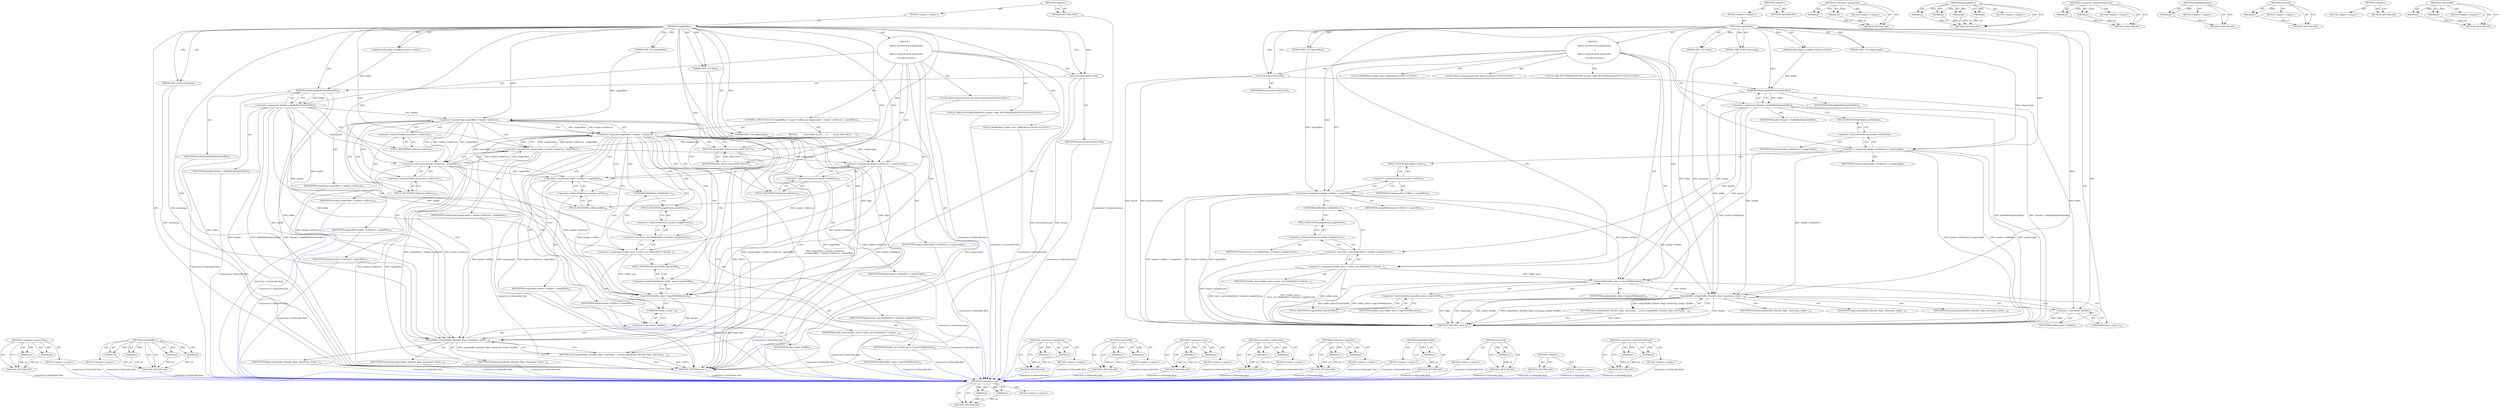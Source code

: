 digraph "&lt;operator&gt;.indirectFieldAccess" {
vulnerable_101 [label=<(METHOD,&lt;operator&gt;.cast)>];
vulnerable_102 [label=<(PARAM,p1)>];
vulnerable_103 [label=<(PARAM,p2)>];
vulnerable_104 [label=<(BLOCK,&lt;empty&gt;,&lt;empty&gt;)>];
vulnerable_105 [label=<(METHOD_RETURN,ANY)>];
vulnerable_6 [label=<(METHOD,&lt;global&gt;)<SUB>1</SUB>>];
vulnerable_7 [label=<(BLOCK,&lt;empty&gt;,&lt;empty&gt;)<SUB>1</SUB>>];
vulnerable_8 [label=<(METHOD,emptyBuffer)<SUB>1</SUB>>];
vulnerable_9 [label="<(PARAM,OMX::buffer_id buffer)<SUB>2</SUB>>"];
vulnerable_10 [label=<(PARAM,OMX_U32 rangeOffset)<SUB>3</SUB>>];
vulnerable_11 [label=<(PARAM,OMX_U32 rangeLength)<SUB>3</SUB>>];
vulnerable_12 [label=<(PARAM,OMX_U32 flags)<SUB>4</SUB>>];
vulnerable_13 [label=<(PARAM,OMX_TICKS timestamp)<SUB>4</SUB>>];
vulnerable_14 [label="<(BLOCK,{

     Mutex::Autolock autoLock(mLock);
 
    ...,{

     Mutex::Autolock autoLock(mLock);
 
    ...)<SUB>4</SUB>>"];
vulnerable_15 [label="<(LOCAL,Mutex.Autolock autoLock: Mutex.Autolock)<SUB>6</SUB>>"];
vulnerable_16 [label=<(autoLock,autoLock(mLock))<SUB>6</SUB>>];
vulnerable_17 [label=<(IDENTIFIER,mLock,autoLock(mLock))<SUB>6</SUB>>];
vulnerable_18 [label="<(LOCAL,OMX_BUFFERHEADERTYPE* header: OMX_BUFFERHEADERTYPE*)<SUB>8</SUB>>"];
vulnerable_19 [label=<(&lt;operator&gt;.assignment,*header = findBufferHeader(buffer))<SUB>8</SUB>>];
vulnerable_20 [label=<(IDENTIFIER,header,*header = findBufferHeader(buffer))<SUB>8</SUB>>];
vulnerable_21 [label=<(findBufferHeader,findBufferHeader(buffer))<SUB>8</SUB>>];
vulnerable_22 [label=<(IDENTIFIER,buffer,findBufferHeader(buffer))<SUB>8</SUB>>];
vulnerable_23 [label=<(&lt;operator&gt;.assignment,header-&gt;nFilledLen = rangeLength)<SUB>9</SUB>>];
vulnerable_24 [label=<(&lt;operator&gt;.indirectFieldAccess,header-&gt;nFilledLen)<SUB>9</SUB>>];
vulnerable_25 [label=<(IDENTIFIER,header,header-&gt;nFilledLen = rangeLength)<SUB>9</SUB>>];
vulnerable_26 [label=<(FIELD_IDENTIFIER,nFilledLen,nFilledLen)<SUB>9</SUB>>];
vulnerable_27 [label=<(IDENTIFIER,rangeLength,header-&gt;nFilledLen = rangeLength)<SUB>9</SUB>>];
vulnerable_28 [label=<(&lt;operator&gt;.assignment,header-&gt;nOffset = rangeOffset)<SUB>10</SUB>>];
vulnerable_29 [label=<(&lt;operator&gt;.indirectFieldAccess,header-&gt;nOffset)<SUB>10</SUB>>];
vulnerable_30 [label=<(IDENTIFIER,header,header-&gt;nOffset = rangeOffset)<SUB>10</SUB>>];
vulnerable_31 [label=<(FIELD_IDENTIFIER,nOffset,nOffset)<SUB>10</SUB>>];
vulnerable_32 [label=<(IDENTIFIER,rangeOffset,header-&gt;nOffset = rangeOffset)<SUB>10</SUB>>];
vulnerable_33 [label="<(LOCAL,BufferMeta* buffer_meta: BufferMeta*)<SUB>12</SUB>>"];
vulnerable_34 [label=<(&lt;operator&gt;.assignment,*buffer_meta =
 static_cast&lt;BufferMeta *&gt;(heade...)<SUB>12</SUB>>];
vulnerable_35 [label=<(IDENTIFIER,buffer_meta,*buffer_meta =
 static_cast&lt;BufferMeta *&gt;(heade...)<SUB>12</SUB>>];
vulnerable_36 [label=<(&lt;operator&gt;.cast,static_cast&lt;BufferMeta *&gt;(header-&gt;pAppPrivate))<SUB>13</SUB>>];
vulnerable_37 [label=<(UNKNOWN,BufferMeta *,BufferMeta *)<SUB>13</SUB>>];
vulnerable_38 [label=<(&lt;operator&gt;.indirectFieldAccess,header-&gt;pAppPrivate)<SUB>13</SUB>>];
vulnerable_39 [label=<(IDENTIFIER,header,static_cast&lt;BufferMeta *&gt;(header-&gt;pAppPrivate))<SUB>13</SUB>>];
vulnerable_40 [label=<(FIELD_IDENTIFIER,pAppPrivate,pAppPrivate)<SUB>13</SUB>>];
vulnerable_41 [label=<(CopyToOMX,buffer_meta-&gt;CopyToOMX(header))<SUB>14</SUB>>];
vulnerable_42 [label=<(&lt;operator&gt;.indirectFieldAccess,buffer_meta-&gt;CopyToOMX)<SUB>14</SUB>>];
vulnerable_43 [label=<(IDENTIFIER,buffer_meta,buffer_meta-&gt;CopyToOMX(header))<SUB>14</SUB>>];
vulnerable_44 [label=<(FIELD_IDENTIFIER,CopyToOMX,CopyToOMX)<SUB>14</SUB>>];
vulnerable_45 [label=<(IDENTIFIER,header,buffer_meta-&gt;CopyToOMX(header))<SUB>14</SUB>>];
vulnerable_46 [label=<(RETURN,return emptyBuffer_l(header, flags, timestamp, ...,return emptyBuffer_l(header, flags, timestamp, ...)<SUB>16</SUB>>];
vulnerable_47 [label=<(emptyBuffer_l,emptyBuffer_l(header, flags, timestamp, (intptr...)<SUB>16</SUB>>];
vulnerable_48 [label=<(IDENTIFIER,header,emptyBuffer_l(header, flags, timestamp, (intptr...)<SUB>16</SUB>>];
vulnerable_49 [label=<(IDENTIFIER,flags,emptyBuffer_l(header, flags, timestamp, (intptr...)<SUB>16</SUB>>];
vulnerable_50 [label=<(IDENTIFIER,timestamp,emptyBuffer_l(header, flags, timestamp, (intptr...)<SUB>16</SUB>>];
vulnerable_51 [label=<(&lt;operator&gt;.cast,(intptr_t)buffer)<SUB>16</SUB>>];
vulnerable_52 [label=<(UNKNOWN,intptr_t,intptr_t)<SUB>16</SUB>>];
vulnerable_53 [label=<(IDENTIFIER,buffer,(intptr_t)buffer)<SUB>16</SUB>>];
vulnerable_54 [label=<(METHOD_RETURN,status_t)<SUB>1</SUB>>];
vulnerable_56 [label=<(METHOD_RETURN,ANY)<SUB>1</SUB>>];
vulnerable_87 [label=<(METHOD,&lt;operator&gt;.assignment)>];
vulnerable_88 [label=<(PARAM,p1)>];
vulnerable_89 [label=<(PARAM,p2)>];
vulnerable_90 [label=<(BLOCK,&lt;empty&gt;,&lt;empty&gt;)>];
vulnerable_91 [label=<(METHOD_RETURN,ANY)>];
vulnerable_111 [label=<(METHOD,emptyBuffer_l)>];
vulnerable_112 [label=<(PARAM,p1)>];
vulnerable_113 [label=<(PARAM,p2)>];
vulnerable_114 [label=<(PARAM,p3)>];
vulnerable_115 [label=<(PARAM,p4)>];
vulnerable_116 [label=<(BLOCK,&lt;empty&gt;,&lt;empty&gt;)>];
vulnerable_117 [label=<(METHOD_RETURN,ANY)>];
vulnerable_96 [label=<(METHOD,&lt;operator&gt;.indirectFieldAccess)>];
vulnerable_97 [label=<(PARAM,p1)>];
vulnerable_98 [label=<(PARAM,p2)>];
vulnerable_99 [label=<(BLOCK,&lt;empty&gt;,&lt;empty&gt;)>];
vulnerable_100 [label=<(METHOD_RETURN,ANY)>];
vulnerable_92 [label=<(METHOD,findBufferHeader)>];
vulnerable_93 [label=<(PARAM,p1)>];
vulnerable_94 [label=<(BLOCK,&lt;empty&gt;,&lt;empty&gt;)>];
vulnerable_95 [label=<(METHOD_RETURN,ANY)>];
vulnerable_83 [label=<(METHOD,autoLock)>];
vulnerable_84 [label=<(PARAM,p1)>];
vulnerable_85 [label=<(BLOCK,&lt;empty&gt;,&lt;empty&gt;)>];
vulnerable_86 [label=<(METHOD_RETURN,ANY)>];
vulnerable_77 [label=<(METHOD,&lt;global&gt;)<SUB>1</SUB>>];
vulnerable_78 [label=<(BLOCK,&lt;empty&gt;,&lt;empty&gt;)>];
vulnerable_79 [label=<(METHOD_RETURN,ANY)>];
vulnerable_106 [label=<(METHOD,CopyToOMX)>];
vulnerable_107 [label=<(PARAM,p1)>];
vulnerable_108 [label=<(PARAM,p2)>];
vulnerable_109 [label=<(BLOCK,&lt;empty&gt;,&lt;empty&gt;)>];
vulnerable_110 [label=<(METHOD_RETURN,ANY)>];
fixed_118 [label=<(METHOD,&lt;operator&gt;.greaterThan)>];
fixed_119 [label=<(PARAM,p1)>];
fixed_120 [label=<(PARAM,p2)>];
fixed_121 [label=<(BLOCK,&lt;empty&gt;,&lt;empty&gt;)>];
fixed_122 [label=<(METHOD_RETURN,ANY)>];
fixed_143 [label=<(METHOD,emptyBuffer_l)>];
fixed_144 [label=<(PARAM,p1)>];
fixed_145 [label=<(PARAM,p2)>];
fixed_146 [label=<(PARAM,p3)>];
fixed_147 [label=<(PARAM,p4)>];
fixed_148 [label=<(BLOCK,&lt;empty&gt;,&lt;empty&gt;)>];
fixed_149 [label=<(METHOD_RETURN,ANY)>];
fixed_6 [label=<(METHOD,&lt;global&gt;)<SUB>1</SUB>>];
fixed_7 [label=<(BLOCK,&lt;empty&gt;,&lt;empty&gt;)<SUB>1</SUB>>];
fixed_8 [label=<(METHOD,emptyBuffer)<SUB>1</SUB>>];
fixed_9 [label="<(PARAM,OMX::buffer_id buffer)<SUB>2</SUB>>"];
fixed_10 [label=<(PARAM,OMX_U32 rangeOffset)<SUB>3</SUB>>];
fixed_11 [label=<(PARAM,OMX_U32 rangeLength)<SUB>3</SUB>>];
fixed_12 [label=<(PARAM,OMX_U32 flags)<SUB>4</SUB>>];
fixed_13 [label=<(PARAM,OMX_TICKS timestamp)<SUB>4</SUB>>];
fixed_14 [label="<(BLOCK,{

     Mutex::Autolock autoLock(mLock);
 
    ...,{

     Mutex::Autolock autoLock(mLock);
 
    ...)<SUB>4</SUB>>"];
fixed_15 [label="<(LOCAL,Mutex.Autolock autoLock: Mutex.Autolock)<SUB>6</SUB>>"];
fixed_16 [label=<(autoLock,autoLock(mLock))<SUB>6</SUB>>];
fixed_17 [label=<(IDENTIFIER,mLock,autoLock(mLock))<SUB>6</SUB>>];
fixed_18 [label="<(LOCAL,OMX_BUFFERHEADERTYPE* header: OMX_BUFFERHEADERTYPE*)<SUB>8</SUB>>"];
fixed_19 [label=<(&lt;operator&gt;.assignment,*header = findBufferHeader(buffer))<SUB>8</SUB>>];
fixed_20 [label=<(IDENTIFIER,header,*header = findBufferHeader(buffer))<SUB>8</SUB>>];
fixed_21 [label=<(findBufferHeader,findBufferHeader(buffer))<SUB>8</SUB>>];
fixed_22 [label=<(IDENTIFIER,buffer,findBufferHeader(buffer))<SUB>8</SUB>>];
fixed_23 [label=<(CONTROL_STRUCTURE,IF,if (rangeOffset &gt; header-&gt;nAllocLen
| rangeLength &gt; header-&gt;nAllocLen - rangeOffset))<SUB>11</SUB>>];
fixed_24 [label=<(&lt;operator&gt;.logicalOr,rangeOffset &gt; header-&gt;nAllocLen
| ...)<SUB>11</SUB>>];
fixed_25 [label=<(&lt;operator&gt;.greaterThan,rangeOffset &gt; header-&gt;nAllocLen)<SUB>11</SUB>>];
fixed_26 [label=<(IDENTIFIER,rangeOffset,rangeOffset &gt; header-&gt;nAllocLen)<SUB>11</SUB>>];
fixed_27 [label=<(&lt;operator&gt;.indirectFieldAccess,header-&gt;nAllocLen)<SUB>11</SUB>>];
fixed_28 [label=<(IDENTIFIER,header,rangeOffset &gt; header-&gt;nAllocLen)<SUB>11</SUB>>];
fixed_29 [label=<(FIELD_IDENTIFIER,nAllocLen,nAllocLen)<SUB>11</SUB>>];
fixed_30 [label=<(&lt;operator&gt;.greaterThan,rangeLength &gt; header-&gt;nAllocLen - rangeOffset)<SUB>12</SUB>>];
fixed_31 [label=<(IDENTIFIER,rangeLength,rangeLength &gt; header-&gt;nAllocLen - rangeOffset)<SUB>12</SUB>>];
fixed_32 [label=<(&lt;operator&gt;.subtraction,header-&gt;nAllocLen - rangeOffset)<SUB>12</SUB>>];
fixed_33 [label=<(&lt;operator&gt;.indirectFieldAccess,header-&gt;nAllocLen)<SUB>12</SUB>>];
fixed_34 [label=<(IDENTIFIER,header,header-&gt;nAllocLen - rangeOffset)<SUB>12</SUB>>];
fixed_35 [label=<(FIELD_IDENTIFIER,nAllocLen,nAllocLen)<SUB>12</SUB>>];
fixed_36 [label=<(IDENTIFIER,rangeOffset,header-&gt;nAllocLen - rangeOffset)<SUB>12</SUB>>];
fixed_37 [label=<(BLOCK,{
        return BAD_VALUE;
    },{
        return BAD_VALUE;
    })<SUB>12</SUB>>];
fixed_38 [label=<(RETURN,return BAD_VALUE;,return BAD_VALUE;)<SUB>13</SUB>>];
fixed_39 [label=<(IDENTIFIER,BAD_VALUE,return BAD_VALUE;)<SUB>13</SUB>>];
fixed_40 [label=<(&lt;operator&gt;.assignment,header-&gt;nFilledLen = rangeLength)<SUB>15</SUB>>];
fixed_41 [label=<(&lt;operator&gt;.indirectFieldAccess,header-&gt;nFilledLen)<SUB>15</SUB>>];
fixed_42 [label=<(IDENTIFIER,header,header-&gt;nFilledLen = rangeLength)<SUB>15</SUB>>];
fixed_43 [label=<(FIELD_IDENTIFIER,nFilledLen,nFilledLen)<SUB>15</SUB>>];
fixed_44 [label=<(IDENTIFIER,rangeLength,header-&gt;nFilledLen = rangeLength)<SUB>15</SUB>>];
fixed_45 [label=<(&lt;operator&gt;.assignment,header-&gt;nOffset = rangeOffset)<SUB>16</SUB>>];
fixed_46 [label=<(&lt;operator&gt;.indirectFieldAccess,header-&gt;nOffset)<SUB>16</SUB>>];
fixed_47 [label=<(IDENTIFIER,header,header-&gt;nOffset = rangeOffset)<SUB>16</SUB>>];
fixed_48 [label=<(FIELD_IDENTIFIER,nOffset,nOffset)<SUB>16</SUB>>];
fixed_49 [label=<(IDENTIFIER,rangeOffset,header-&gt;nOffset = rangeOffset)<SUB>16</SUB>>];
fixed_50 [label="<(LOCAL,BufferMeta* buffer_meta: BufferMeta*)<SUB>18</SUB>>"];
fixed_51 [label=<(&lt;operator&gt;.assignment,*buffer_meta =
 static_cast&lt;BufferMeta *&gt;(heade...)<SUB>18</SUB>>];
fixed_52 [label=<(IDENTIFIER,buffer_meta,*buffer_meta =
 static_cast&lt;BufferMeta *&gt;(heade...)<SUB>18</SUB>>];
fixed_53 [label=<(&lt;operator&gt;.cast,static_cast&lt;BufferMeta *&gt;(header-&gt;pAppPrivate))<SUB>19</SUB>>];
fixed_54 [label=<(UNKNOWN,BufferMeta *,BufferMeta *)<SUB>19</SUB>>];
fixed_55 [label=<(&lt;operator&gt;.indirectFieldAccess,header-&gt;pAppPrivate)<SUB>19</SUB>>];
fixed_56 [label=<(IDENTIFIER,header,static_cast&lt;BufferMeta *&gt;(header-&gt;pAppPrivate))<SUB>19</SUB>>];
fixed_57 [label=<(FIELD_IDENTIFIER,pAppPrivate,pAppPrivate)<SUB>19</SUB>>];
fixed_58 [label=<(CopyToOMX,buffer_meta-&gt;CopyToOMX(header))<SUB>20</SUB>>];
fixed_59 [label=<(&lt;operator&gt;.indirectFieldAccess,buffer_meta-&gt;CopyToOMX)<SUB>20</SUB>>];
fixed_60 [label=<(IDENTIFIER,buffer_meta,buffer_meta-&gt;CopyToOMX(header))<SUB>20</SUB>>];
fixed_61 [label=<(FIELD_IDENTIFIER,CopyToOMX,CopyToOMX)<SUB>20</SUB>>];
fixed_62 [label=<(IDENTIFIER,header,buffer_meta-&gt;CopyToOMX(header))<SUB>20</SUB>>];
fixed_63 [label=<(RETURN,return emptyBuffer_l(header, flags, timestamp, ...,return emptyBuffer_l(header, flags, timestamp, ...)<SUB>22</SUB>>];
fixed_64 [label=<(emptyBuffer_l,emptyBuffer_l(header, flags, timestamp, (intptr...)<SUB>22</SUB>>];
fixed_65 [label=<(IDENTIFIER,header,emptyBuffer_l(header, flags, timestamp, (intptr...)<SUB>22</SUB>>];
fixed_66 [label=<(IDENTIFIER,flags,emptyBuffer_l(header, flags, timestamp, (intptr...)<SUB>22</SUB>>];
fixed_67 [label=<(IDENTIFIER,timestamp,emptyBuffer_l(header, flags, timestamp, (intptr...)<SUB>22</SUB>>];
fixed_68 [label=<(&lt;operator&gt;.cast,(intptr_t)buffer)<SUB>22</SUB>>];
fixed_69 [label=<(UNKNOWN,intptr_t,intptr_t)<SUB>22</SUB>>];
fixed_70 [label=<(IDENTIFIER,buffer,(intptr_t)buffer)<SUB>22</SUB>>];
fixed_71 [label=<(METHOD_RETURN,status_t)<SUB>1</SUB>>];
fixed_73 [label=<(METHOD_RETURN,ANY)<SUB>1</SUB>>];
fixed_104 [label=<(METHOD,&lt;operator&gt;.assignment)>];
fixed_105 [label=<(PARAM,p1)>];
fixed_106 [label=<(PARAM,p2)>];
fixed_107 [label=<(BLOCK,&lt;empty&gt;,&lt;empty&gt;)>];
fixed_108 [label=<(METHOD_RETURN,ANY)>];
fixed_138 [label=<(METHOD,CopyToOMX)>];
fixed_139 [label=<(PARAM,p1)>];
fixed_140 [label=<(PARAM,p2)>];
fixed_141 [label=<(BLOCK,&lt;empty&gt;,&lt;empty&gt;)>];
fixed_142 [label=<(METHOD_RETURN,ANY)>];
fixed_133 [label=<(METHOD,&lt;operator&gt;.cast)>];
fixed_134 [label=<(PARAM,p1)>];
fixed_135 [label=<(PARAM,p2)>];
fixed_136 [label=<(BLOCK,&lt;empty&gt;,&lt;empty&gt;)>];
fixed_137 [label=<(METHOD_RETURN,ANY)>];
fixed_128 [label=<(METHOD,&lt;operator&gt;.subtraction)>];
fixed_129 [label=<(PARAM,p1)>];
fixed_130 [label=<(PARAM,p2)>];
fixed_131 [label=<(BLOCK,&lt;empty&gt;,&lt;empty&gt;)>];
fixed_132 [label=<(METHOD_RETURN,ANY)>];
fixed_113 [label=<(METHOD,&lt;operator&gt;.logicalOr)>];
fixed_114 [label=<(PARAM,p1)>];
fixed_115 [label=<(PARAM,p2)>];
fixed_116 [label=<(BLOCK,&lt;empty&gt;,&lt;empty&gt;)>];
fixed_117 [label=<(METHOD_RETURN,ANY)>];
fixed_109 [label=<(METHOD,findBufferHeader)>];
fixed_110 [label=<(PARAM,p1)>];
fixed_111 [label=<(BLOCK,&lt;empty&gt;,&lt;empty&gt;)>];
fixed_112 [label=<(METHOD_RETURN,ANY)>];
fixed_100 [label=<(METHOD,autoLock)>];
fixed_101 [label=<(PARAM,p1)>];
fixed_102 [label=<(BLOCK,&lt;empty&gt;,&lt;empty&gt;)>];
fixed_103 [label=<(METHOD_RETURN,ANY)>];
fixed_94 [label=<(METHOD,&lt;global&gt;)<SUB>1</SUB>>];
fixed_95 [label=<(BLOCK,&lt;empty&gt;,&lt;empty&gt;)>];
fixed_96 [label=<(METHOD_RETURN,ANY)>];
fixed_123 [label=<(METHOD,&lt;operator&gt;.indirectFieldAccess)>];
fixed_124 [label=<(PARAM,p1)>];
fixed_125 [label=<(PARAM,p2)>];
fixed_126 [label=<(BLOCK,&lt;empty&gt;,&lt;empty&gt;)>];
fixed_127 [label=<(METHOD_RETURN,ANY)>];
vulnerable_101 -> vulnerable_102  [key=0, label="AST: "];
vulnerable_101 -> vulnerable_102  [key=1, label="DDG: "];
vulnerable_101 -> vulnerable_104  [key=0, label="AST: "];
vulnerable_101 -> vulnerable_103  [key=0, label="AST: "];
vulnerable_101 -> vulnerable_103  [key=1, label="DDG: "];
vulnerable_101 -> vulnerable_105  [key=0, label="AST: "];
vulnerable_101 -> vulnerable_105  [key=1, label="CFG: "];
vulnerable_102 -> vulnerable_105  [key=0, label="DDG: p1"];
vulnerable_103 -> vulnerable_105  [key=0, label="DDG: p2"];
vulnerable_6 -> vulnerable_7  [key=0, label="AST: "];
vulnerable_6 -> vulnerable_56  [key=0, label="AST: "];
vulnerable_6 -> vulnerable_56  [key=1, label="CFG: "];
vulnerable_7 -> vulnerable_8  [key=0, label="AST: "];
vulnerable_8 -> vulnerable_9  [key=0, label="AST: "];
vulnerable_8 -> vulnerable_9  [key=1, label="DDG: "];
vulnerable_8 -> vulnerable_10  [key=0, label="AST: "];
vulnerable_8 -> vulnerable_10  [key=1, label="DDG: "];
vulnerable_8 -> vulnerable_11  [key=0, label="AST: "];
vulnerable_8 -> vulnerable_11  [key=1, label="DDG: "];
vulnerable_8 -> vulnerable_12  [key=0, label="AST: "];
vulnerable_8 -> vulnerable_12  [key=1, label="DDG: "];
vulnerable_8 -> vulnerable_13  [key=0, label="AST: "];
vulnerable_8 -> vulnerable_13  [key=1, label="DDG: "];
vulnerable_8 -> vulnerable_14  [key=0, label="AST: "];
vulnerable_8 -> vulnerable_54  [key=0, label="AST: "];
vulnerable_8 -> vulnerable_16  [key=0, label="CFG: "];
vulnerable_8 -> vulnerable_16  [key=1, label="DDG: "];
vulnerable_8 -> vulnerable_23  [key=0, label="DDG: "];
vulnerable_8 -> vulnerable_28  [key=0, label="DDG: "];
vulnerable_8 -> vulnerable_41  [key=0, label="DDG: "];
vulnerable_8 -> vulnerable_21  [key=0, label="DDG: "];
vulnerable_8 -> vulnerable_47  [key=0, label="DDG: "];
vulnerable_8 -> vulnerable_51  [key=0, label="DDG: "];
vulnerable_9 -> vulnerable_21  [key=0, label="DDG: buffer"];
vulnerable_10 -> vulnerable_28  [key=0, label="DDG: rangeOffset"];
vulnerable_11 -> vulnerable_23  [key=0, label="DDG: rangeLength"];
vulnerable_12 -> vulnerable_47  [key=0, label="DDG: flags"];
vulnerable_13 -> vulnerable_47  [key=0, label="DDG: timestamp"];
vulnerable_14 -> vulnerable_15  [key=0, label="AST: "];
vulnerable_14 -> vulnerable_16  [key=0, label="AST: "];
vulnerable_14 -> vulnerable_18  [key=0, label="AST: "];
vulnerable_14 -> vulnerable_19  [key=0, label="AST: "];
vulnerable_14 -> vulnerable_23  [key=0, label="AST: "];
vulnerable_14 -> vulnerable_28  [key=0, label="AST: "];
vulnerable_14 -> vulnerable_33  [key=0, label="AST: "];
vulnerable_14 -> vulnerable_34  [key=0, label="AST: "];
vulnerable_14 -> vulnerable_41  [key=0, label="AST: "];
vulnerable_14 -> vulnerable_46  [key=0, label="AST: "];
vulnerable_16 -> vulnerable_17  [key=0, label="AST: "];
vulnerable_16 -> vulnerable_21  [key=0, label="CFG: "];
vulnerable_16 -> vulnerable_54  [key=0, label="DDG: autoLock(mLock)"];
vulnerable_16 -> vulnerable_54  [key=1, label="DDG: mLock"];
vulnerable_19 -> vulnerable_20  [key=0, label="AST: "];
vulnerable_19 -> vulnerable_21  [key=0, label="AST: "];
vulnerable_19 -> vulnerable_26  [key=0, label="CFG: "];
vulnerable_19 -> vulnerable_54  [key=0, label="DDG: findBufferHeader(buffer)"];
vulnerable_19 -> vulnerable_54  [key=1, label="DDG: *header = findBufferHeader(buffer)"];
vulnerable_19 -> vulnerable_34  [key=0, label="DDG: header"];
vulnerable_19 -> vulnerable_41  [key=0, label="DDG: header"];
vulnerable_19 -> vulnerable_36  [key=0, label="DDG: header"];
vulnerable_19 -> vulnerable_47  [key=0, label="DDG: header"];
vulnerable_21 -> vulnerable_22  [key=0, label="AST: "];
vulnerable_21 -> vulnerable_19  [key=0, label="CFG: "];
vulnerable_21 -> vulnerable_19  [key=1, label="DDG: buffer"];
vulnerable_21 -> vulnerable_47  [key=0, label="DDG: buffer"];
vulnerable_21 -> vulnerable_51  [key=0, label="DDG: buffer"];
vulnerable_23 -> vulnerable_24  [key=0, label="AST: "];
vulnerable_23 -> vulnerable_27  [key=0, label="AST: "];
vulnerable_23 -> vulnerable_31  [key=0, label="CFG: "];
vulnerable_23 -> vulnerable_54  [key=0, label="DDG: header-&gt;nFilledLen"];
vulnerable_23 -> vulnerable_54  [key=1, label="DDG: rangeLength"];
vulnerable_23 -> vulnerable_54  [key=2, label="DDG: header-&gt;nFilledLen = rangeLength"];
vulnerable_23 -> vulnerable_41  [key=0, label="DDG: header-&gt;nFilledLen"];
vulnerable_23 -> vulnerable_47  [key=0, label="DDG: header-&gt;nFilledLen"];
vulnerable_24 -> vulnerable_25  [key=0, label="AST: "];
vulnerable_24 -> vulnerable_26  [key=0, label="AST: "];
vulnerable_24 -> vulnerable_23  [key=0, label="CFG: "];
vulnerable_26 -> vulnerable_24  [key=0, label="CFG: "];
vulnerable_28 -> vulnerable_29  [key=0, label="AST: "];
vulnerable_28 -> vulnerable_32  [key=0, label="AST: "];
vulnerable_28 -> vulnerable_37  [key=0, label="CFG: "];
vulnerable_28 -> vulnerable_54  [key=0, label="DDG: header-&gt;nOffset"];
vulnerable_28 -> vulnerable_54  [key=1, label="DDG: rangeOffset"];
vulnerable_28 -> vulnerable_54  [key=2, label="DDG: header-&gt;nOffset = rangeOffset"];
vulnerable_28 -> vulnerable_41  [key=0, label="DDG: header-&gt;nOffset"];
vulnerable_28 -> vulnerable_47  [key=0, label="DDG: header-&gt;nOffset"];
vulnerable_29 -> vulnerable_30  [key=0, label="AST: "];
vulnerable_29 -> vulnerable_31  [key=0, label="AST: "];
vulnerable_29 -> vulnerable_28  [key=0, label="CFG: "];
vulnerable_31 -> vulnerable_29  [key=0, label="CFG: "];
vulnerable_34 -> vulnerable_35  [key=0, label="AST: "];
vulnerable_34 -> vulnerable_36  [key=0, label="AST: "];
vulnerable_34 -> vulnerable_44  [key=0, label="CFG: "];
vulnerable_34 -> vulnerable_54  [key=0, label="DDG: buffer_meta"];
vulnerable_34 -> vulnerable_54  [key=1, label="DDG: static_cast&lt;BufferMeta *&gt;(header-&gt;pAppPrivate)"];
vulnerable_34 -> vulnerable_54  [key=2, label="DDG: *buffer_meta =
 static_cast&lt;BufferMeta *&gt;(header-&gt;pAppPrivate)"];
vulnerable_34 -> vulnerable_41  [key=0, label="DDG: buffer_meta"];
vulnerable_36 -> vulnerable_37  [key=0, label="AST: "];
vulnerable_36 -> vulnerable_38  [key=0, label="AST: "];
vulnerable_36 -> vulnerable_34  [key=0, label="CFG: "];
vulnerable_36 -> vulnerable_54  [key=0, label="DDG: header-&gt;pAppPrivate"];
vulnerable_37 -> vulnerable_40  [key=0, label="CFG: "];
vulnerable_38 -> vulnerable_39  [key=0, label="AST: "];
vulnerable_38 -> vulnerable_40  [key=0, label="AST: "];
vulnerable_38 -> vulnerable_36  [key=0, label="CFG: "];
vulnerable_40 -> vulnerable_38  [key=0, label="CFG: "];
vulnerable_41 -> vulnerable_42  [key=0, label="AST: "];
vulnerable_41 -> vulnerable_45  [key=0, label="AST: "];
vulnerable_41 -> vulnerable_52  [key=0, label="CFG: "];
vulnerable_41 -> vulnerable_54  [key=0, label="DDG: buffer_meta-&gt;CopyToOMX"];
vulnerable_41 -> vulnerable_54  [key=1, label="DDG: buffer_meta-&gt;CopyToOMX(header)"];
vulnerable_41 -> vulnerable_47  [key=0, label="DDG: header"];
vulnerable_42 -> vulnerable_43  [key=0, label="AST: "];
vulnerable_42 -> vulnerable_44  [key=0, label="AST: "];
vulnerable_42 -> vulnerable_41  [key=0, label="CFG: "];
vulnerable_44 -> vulnerable_42  [key=0, label="CFG: "];
vulnerable_46 -> vulnerable_47  [key=0, label="AST: "];
vulnerable_46 -> vulnerable_54  [key=0, label="CFG: "];
vulnerable_46 -> vulnerable_54  [key=1, label="DDG: &lt;RET&gt;"];
vulnerable_47 -> vulnerable_48  [key=0, label="AST: "];
vulnerable_47 -> vulnerable_49  [key=0, label="AST: "];
vulnerable_47 -> vulnerable_50  [key=0, label="AST: "];
vulnerable_47 -> vulnerable_51  [key=0, label="AST: "];
vulnerable_47 -> vulnerable_46  [key=0, label="CFG: "];
vulnerable_47 -> vulnerable_46  [key=1, label="DDG: emptyBuffer_l(header, flags, timestamp, (intptr_t)buffer)"];
vulnerable_47 -> vulnerable_54  [key=0, label="DDG: header"];
vulnerable_47 -> vulnerable_54  [key=1, label="DDG: flags"];
vulnerable_47 -> vulnerable_54  [key=2, label="DDG: timestamp"];
vulnerable_47 -> vulnerable_54  [key=3, label="DDG: (intptr_t)buffer"];
vulnerable_47 -> vulnerable_54  [key=4, label="DDG: emptyBuffer_l(header, flags, timestamp, (intptr_t)buffer)"];
vulnerable_51 -> vulnerable_52  [key=0, label="AST: "];
vulnerable_51 -> vulnerable_53  [key=0, label="AST: "];
vulnerable_51 -> vulnerable_47  [key=0, label="CFG: "];
vulnerable_51 -> vulnerable_54  [key=0, label="DDG: buffer"];
vulnerable_52 -> vulnerable_51  [key=0, label="CFG: "];
vulnerable_87 -> vulnerable_88  [key=0, label="AST: "];
vulnerable_87 -> vulnerable_88  [key=1, label="DDG: "];
vulnerable_87 -> vulnerable_90  [key=0, label="AST: "];
vulnerable_87 -> vulnerable_89  [key=0, label="AST: "];
vulnerable_87 -> vulnerable_89  [key=1, label="DDG: "];
vulnerable_87 -> vulnerable_91  [key=0, label="AST: "];
vulnerable_87 -> vulnerable_91  [key=1, label="CFG: "];
vulnerable_88 -> vulnerable_91  [key=0, label="DDG: p1"];
vulnerable_89 -> vulnerable_91  [key=0, label="DDG: p2"];
vulnerable_111 -> vulnerable_112  [key=0, label="AST: "];
vulnerable_111 -> vulnerable_112  [key=1, label="DDG: "];
vulnerable_111 -> vulnerable_116  [key=0, label="AST: "];
vulnerable_111 -> vulnerable_113  [key=0, label="AST: "];
vulnerable_111 -> vulnerable_113  [key=1, label="DDG: "];
vulnerable_111 -> vulnerable_117  [key=0, label="AST: "];
vulnerable_111 -> vulnerable_117  [key=1, label="CFG: "];
vulnerable_111 -> vulnerable_114  [key=0, label="AST: "];
vulnerable_111 -> vulnerable_114  [key=1, label="DDG: "];
vulnerable_111 -> vulnerable_115  [key=0, label="AST: "];
vulnerable_111 -> vulnerable_115  [key=1, label="DDG: "];
vulnerable_112 -> vulnerable_117  [key=0, label="DDG: p1"];
vulnerable_113 -> vulnerable_117  [key=0, label="DDG: p2"];
vulnerable_114 -> vulnerable_117  [key=0, label="DDG: p3"];
vulnerable_115 -> vulnerable_117  [key=0, label="DDG: p4"];
vulnerable_96 -> vulnerable_97  [key=0, label="AST: "];
vulnerable_96 -> vulnerable_97  [key=1, label="DDG: "];
vulnerable_96 -> vulnerable_99  [key=0, label="AST: "];
vulnerable_96 -> vulnerable_98  [key=0, label="AST: "];
vulnerable_96 -> vulnerable_98  [key=1, label="DDG: "];
vulnerable_96 -> vulnerable_100  [key=0, label="AST: "];
vulnerable_96 -> vulnerable_100  [key=1, label="CFG: "];
vulnerable_97 -> vulnerable_100  [key=0, label="DDG: p1"];
vulnerable_98 -> vulnerable_100  [key=0, label="DDG: p2"];
vulnerable_92 -> vulnerable_93  [key=0, label="AST: "];
vulnerable_92 -> vulnerable_93  [key=1, label="DDG: "];
vulnerable_92 -> vulnerable_94  [key=0, label="AST: "];
vulnerable_92 -> vulnerable_95  [key=0, label="AST: "];
vulnerable_92 -> vulnerable_95  [key=1, label="CFG: "];
vulnerable_93 -> vulnerable_95  [key=0, label="DDG: p1"];
vulnerable_83 -> vulnerable_84  [key=0, label="AST: "];
vulnerable_83 -> vulnerable_84  [key=1, label="DDG: "];
vulnerable_83 -> vulnerable_85  [key=0, label="AST: "];
vulnerable_83 -> vulnerable_86  [key=0, label="AST: "];
vulnerable_83 -> vulnerable_86  [key=1, label="CFG: "];
vulnerable_84 -> vulnerable_86  [key=0, label="DDG: p1"];
vulnerable_77 -> vulnerable_78  [key=0, label="AST: "];
vulnerable_77 -> vulnerable_79  [key=0, label="AST: "];
vulnerable_77 -> vulnerable_79  [key=1, label="CFG: "];
vulnerable_106 -> vulnerable_107  [key=0, label="AST: "];
vulnerable_106 -> vulnerable_107  [key=1, label="DDG: "];
vulnerable_106 -> vulnerable_109  [key=0, label="AST: "];
vulnerable_106 -> vulnerable_108  [key=0, label="AST: "];
vulnerable_106 -> vulnerable_108  [key=1, label="DDG: "];
vulnerable_106 -> vulnerable_110  [key=0, label="AST: "];
vulnerable_106 -> vulnerable_110  [key=1, label="CFG: "];
vulnerable_107 -> vulnerable_110  [key=0, label="DDG: p1"];
vulnerable_108 -> vulnerable_110  [key=0, label="DDG: p2"];
fixed_118 -> fixed_119  [key=0, label="AST: "];
fixed_118 -> fixed_119  [key=1, label="DDG: "];
fixed_118 -> fixed_121  [key=0, label="AST: "];
fixed_118 -> fixed_120  [key=0, label="AST: "];
fixed_118 -> fixed_120  [key=1, label="DDG: "];
fixed_118 -> fixed_122  [key=0, label="AST: "];
fixed_118 -> fixed_122  [key=1, label="CFG: "];
fixed_119 -> fixed_122  [key=0, label="DDG: p1"];
fixed_120 -> fixed_122  [key=0, label="DDG: p2"];
fixed_121 -> vulnerable_101  [color=blue, key=0, label="Connection to Vulnerable Root", penwidth="2.0", style=dashed];
fixed_122 -> vulnerable_101  [color=blue, key=0, label="Connection to Vulnerable Root", penwidth="2.0", style=dashed];
fixed_143 -> fixed_144  [key=0, label="AST: "];
fixed_143 -> fixed_144  [key=1, label="DDG: "];
fixed_143 -> fixed_148  [key=0, label="AST: "];
fixed_143 -> fixed_145  [key=0, label="AST: "];
fixed_143 -> fixed_145  [key=1, label="DDG: "];
fixed_143 -> fixed_149  [key=0, label="AST: "];
fixed_143 -> fixed_149  [key=1, label="CFG: "];
fixed_143 -> fixed_146  [key=0, label="AST: "];
fixed_143 -> fixed_146  [key=1, label="DDG: "];
fixed_143 -> fixed_147  [key=0, label="AST: "];
fixed_143 -> fixed_147  [key=1, label="DDG: "];
fixed_144 -> fixed_149  [key=0, label="DDG: p1"];
fixed_145 -> fixed_149  [key=0, label="DDG: p2"];
fixed_146 -> fixed_149  [key=0, label="DDG: p3"];
fixed_147 -> fixed_149  [key=0, label="DDG: p4"];
fixed_148 -> vulnerable_101  [color=blue, key=0, label="Connection to Vulnerable Root", penwidth="2.0", style=dashed];
fixed_149 -> vulnerable_101  [color=blue, key=0, label="Connection to Vulnerable Root", penwidth="2.0", style=dashed];
fixed_6 -> fixed_7  [key=0, label="AST: "];
fixed_6 -> fixed_73  [key=0, label="AST: "];
fixed_6 -> fixed_73  [key=1, label="CFG: "];
fixed_7 -> fixed_8  [key=0, label="AST: "];
fixed_8 -> fixed_9  [key=0, label="AST: "];
fixed_8 -> fixed_9  [key=1, label="DDG: "];
fixed_8 -> fixed_10  [key=0, label="AST: "];
fixed_8 -> fixed_10  [key=1, label="DDG: "];
fixed_8 -> fixed_11  [key=0, label="AST: "];
fixed_8 -> fixed_11  [key=1, label="DDG: "];
fixed_8 -> fixed_12  [key=0, label="AST: "];
fixed_8 -> fixed_12  [key=1, label="DDG: "];
fixed_8 -> fixed_13  [key=0, label="AST: "];
fixed_8 -> fixed_13  [key=1, label="DDG: "];
fixed_8 -> fixed_14  [key=0, label="AST: "];
fixed_8 -> fixed_71  [key=0, label="AST: "];
fixed_8 -> fixed_16  [key=0, label="CFG: "];
fixed_8 -> fixed_16  [key=1, label="DDG: "];
fixed_8 -> fixed_40  [key=0, label="DDG: "];
fixed_8 -> fixed_45  [key=0, label="DDG: "];
fixed_8 -> fixed_58  [key=0, label="DDG: "];
fixed_8 -> fixed_21  [key=0, label="DDG: "];
fixed_8 -> fixed_38  [key=0, label="DDG: "];
fixed_8 -> fixed_64  [key=0, label="DDG: "];
fixed_8 -> fixed_25  [key=0, label="DDG: "];
fixed_8 -> fixed_30  [key=0, label="DDG: "];
fixed_8 -> fixed_39  [key=0, label="DDG: "];
fixed_8 -> fixed_68  [key=0, label="DDG: "];
fixed_8 -> fixed_32  [key=0, label="DDG: "];
fixed_9 -> fixed_21  [key=0, label="DDG: buffer"];
fixed_10 -> fixed_25  [key=0, label="DDG: rangeOffset"];
fixed_11 -> fixed_71  [key=0, label="DDG: rangeLength"];
fixed_11 -> fixed_40  [key=0, label="DDG: rangeLength"];
fixed_11 -> fixed_30  [key=0, label="DDG: rangeLength"];
fixed_12 -> fixed_71  [key=0, label="DDG: flags"];
fixed_12 -> fixed_64  [key=0, label="DDG: flags"];
fixed_13 -> fixed_71  [key=0, label="DDG: timestamp"];
fixed_13 -> fixed_64  [key=0, label="DDG: timestamp"];
fixed_14 -> fixed_15  [key=0, label="AST: "];
fixed_14 -> fixed_16  [key=0, label="AST: "];
fixed_14 -> fixed_18  [key=0, label="AST: "];
fixed_14 -> fixed_19  [key=0, label="AST: "];
fixed_14 -> fixed_23  [key=0, label="AST: "];
fixed_14 -> fixed_40  [key=0, label="AST: "];
fixed_14 -> fixed_45  [key=0, label="AST: "];
fixed_14 -> fixed_50  [key=0, label="AST: "];
fixed_14 -> fixed_51  [key=0, label="AST: "];
fixed_14 -> fixed_58  [key=0, label="AST: "];
fixed_14 -> fixed_63  [key=0, label="AST: "];
fixed_15 -> vulnerable_101  [color=blue, key=0, label="Connection to Vulnerable Root", penwidth="2.0", style=dashed];
fixed_16 -> fixed_17  [key=0, label="AST: "];
fixed_16 -> fixed_21  [key=0, label="CFG: "];
fixed_16 -> fixed_71  [key=0, label="DDG: autoLock(mLock)"];
fixed_16 -> fixed_71  [key=1, label="DDG: mLock"];
fixed_17 -> vulnerable_101  [color=blue, key=0, label="Connection to Vulnerable Root", penwidth="2.0", style=dashed];
fixed_18 -> vulnerable_101  [color=blue, key=0, label="Connection to Vulnerable Root", penwidth="2.0", style=dashed];
fixed_19 -> fixed_20  [key=0, label="AST: "];
fixed_19 -> fixed_21  [key=0, label="AST: "];
fixed_19 -> fixed_29  [key=0, label="CFG: "];
fixed_19 -> fixed_71  [key=0, label="DDG: header"];
fixed_19 -> fixed_71  [key=1, label="DDG: findBufferHeader(buffer)"];
fixed_19 -> fixed_71  [key=2, label="DDG: *header = findBufferHeader(buffer)"];
fixed_19 -> fixed_51  [key=0, label="DDG: header"];
fixed_19 -> fixed_58  [key=0, label="DDG: header"];
fixed_19 -> fixed_53  [key=0, label="DDG: header"];
fixed_19 -> fixed_64  [key=0, label="DDG: header"];
fixed_19 -> fixed_25  [key=0, label="DDG: header"];
fixed_19 -> fixed_32  [key=0, label="DDG: header"];
fixed_20 -> vulnerable_101  [color=blue, key=0, label="Connection to Vulnerable Root", penwidth="2.0", style=dashed];
fixed_21 -> fixed_22  [key=0, label="AST: "];
fixed_21 -> fixed_19  [key=0, label="CFG: "];
fixed_21 -> fixed_19  [key=1, label="DDG: buffer"];
fixed_21 -> fixed_71  [key=0, label="DDG: buffer"];
fixed_21 -> fixed_64  [key=0, label="DDG: buffer"];
fixed_21 -> fixed_68  [key=0, label="DDG: buffer"];
fixed_22 -> vulnerable_101  [color=blue, key=0, label="Connection to Vulnerable Root", penwidth="2.0", style=dashed];
fixed_23 -> fixed_24  [key=0, label="AST: "];
fixed_23 -> fixed_37  [key=0, label="AST: "];
fixed_24 -> fixed_25  [key=0, label="AST: "];
fixed_24 -> fixed_30  [key=0, label="AST: "];
fixed_24 -> fixed_38  [key=0, label="CFG: "];
fixed_24 -> fixed_38  [key=1, label="CDG: "];
fixed_24 -> fixed_43  [key=0, label="CFG: "];
fixed_24 -> fixed_43  [key=1, label="CDG: "];
fixed_24 -> fixed_71  [key=0, label="DDG: rangeOffset &gt; header-&gt;nAllocLen"];
fixed_24 -> fixed_71  [key=1, label="DDG: rangeLength &gt; header-&gt;nAllocLen - rangeOffset"];
fixed_24 -> fixed_71  [key=2, label="DDG: rangeOffset &gt; header-&gt;nAllocLen
            || rangeLength &gt; header-&gt;nAllocLen - rangeOffset"];
fixed_24 -> fixed_48  [key=0, label="CDG: "];
fixed_24 -> fixed_58  [key=0, label="CDG: "];
fixed_24 -> fixed_68  [key=0, label="CDG: "];
fixed_24 -> fixed_61  [key=0, label="CDG: "];
fixed_24 -> fixed_64  [key=0, label="CDG: "];
fixed_24 -> fixed_51  [key=0, label="CDG: "];
fixed_24 -> fixed_57  [key=0, label="CDG: "];
fixed_24 -> fixed_46  [key=0, label="CDG: "];
fixed_24 -> fixed_53  [key=0, label="CDG: "];
fixed_24 -> fixed_69  [key=0, label="CDG: "];
fixed_24 -> fixed_41  [key=0, label="CDG: "];
fixed_24 -> fixed_45  [key=0, label="CDG: "];
fixed_24 -> fixed_63  [key=0, label="CDG: "];
fixed_24 -> fixed_40  [key=0, label="CDG: "];
fixed_24 -> fixed_59  [key=0, label="CDG: "];
fixed_24 -> fixed_55  [key=0, label="CDG: "];
fixed_24 -> fixed_54  [key=0, label="CDG: "];
fixed_25 -> fixed_26  [key=0, label="AST: "];
fixed_25 -> fixed_27  [key=0, label="AST: "];
fixed_25 -> fixed_24  [key=0, label="CFG: "];
fixed_25 -> fixed_24  [key=1, label="DDG: rangeOffset"];
fixed_25 -> fixed_24  [key=2, label="DDG: header-&gt;nAllocLen"];
fixed_25 -> fixed_35  [key=0, label="CFG: "];
fixed_25 -> fixed_35  [key=1, label="CDG: "];
fixed_25 -> fixed_71  [key=0, label="DDG: rangeOffset"];
fixed_25 -> fixed_71  [key=1, label="DDG: header-&gt;nAllocLen"];
fixed_25 -> fixed_45  [key=0, label="DDG: rangeOffset"];
fixed_25 -> fixed_58  [key=0, label="DDG: header-&gt;nAllocLen"];
fixed_25 -> fixed_64  [key=0, label="DDG: header-&gt;nAllocLen"];
fixed_25 -> fixed_32  [key=0, label="DDG: header-&gt;nAllocLen"];
fixed_25 -> fixed_32  [key=1, label="DDG: rangeOffset"];
fixed_25 -> fixed_32  [key=2, label="CDG: "];
fixed_25 -> fixed_30  [key=0, label="CDG: "];
fixed_25 -> fixed_33  [key=0, label="CDG: "];
fixed_26 -> vulnerable_101  [color=blue, key=0, label="Connection to Vulnerable Root", penwidth="2.0", style=dashed];
fixed_27 -> fixed_28  [key=0, label="AST: "];
fixed_27 -> fixed_29  [key=0, label="AST: "];
fixed_27 -> fixed_25  [key=0, label="CFG: "];
fixed_28 -> vulnerable_101  [color=blue, key=0, label="Connection to Vulnerable Root", penwidth="2.0", style=dashed];
fixed_29 -> fixed_27  [key=0, label="CFG: "];
fixed_30 -> fixed_31  [key=0, label="AST: "];
fixed_30 -> fixed_32  [key=0, label="AST: "];
fixed_30 -> fixed_24  [key=0, label="CFG: "];
fixed_30 -> fixed_24  [key=1, label="DDG: rangeLength"];
fixed_30 -> fixed_24  [key=2, label="DDG: header-&gt;nAllocLen - rangeOffset"];
fixed_30 -> fixed_71  [key=0, label="DDG: rangeLength"];
fixed_30 -> fixed_71  [key=1, label="DDG: header-&gt;nAllocLen - rangeOffset"];
fixed_30 -> fixed_40  [key=0, label="DDG: rangeLength"];
fixed_31 -> vulnerable_101  [color=blue, key=0, label="Connection to Vulnerable Root", penwidth="2.0", style=dashed];
fixed_32 -> fixed_33  [key=0, label="AST: "];
fixed_32 -> fixed_36  [key=0, label="AST: "];
fixed_32 -> fixed_30  [key=0, label="CFG: "];
fixed_32 -> fixed_30  [key=1, label="DDG: header-&gt;nAllocLen"];
fixed_32 -> fixed_30  [key=2, label="DDG: rangeOffset"];
fixed_32 -> fixed_71  [key=0, label="DDG: header-&gt;nAllocLen"];
fixed_32 -> fixed_71  [key=1, label="DDG: rangeOffset"];
fixed_32 -> fixed_45  [key=0, label="DDG: rangeOffset"];
fixed_32 -> fixed_58  [key=0, label="DDG: header-&gt;nAllocLen"];
fixed_32 -> fixed_64  [key=0, label="DDG: header-&gt;nAllocLen"];
fixed_33 -> fixed_34  [key=0, label="AST: "];
fixed_33 -> fixed_35  [key=0, label="AST: "];
fixed_33 -> fixed_32  [key=0, label="CFG: "];
fixed_34 -> vulnerable_101  [color=blue, key=0, label="Connection to Vulnerable Root", penwidth="2.0", style=dashed];
fixed_35 -> fixed_33  [key=0, label="CFG: "];
fixed_36 -> vulnerable_101  [color=blue, key=0, label="Connection to Vulnerable Root", penwidth="2.0", style=dashed];
fixed_37 -> fixed_38  [key=0, label="AST: "];
fixed_38 -> fixed_39  [key=0, label="AST: "];
fixed_38 -> fixed_71  [key=0, label="CFG: "];
fixed_38 -> fixed_71  [key=1, label="DDG: &lt;RET&gt;"];
fixed_39 -> fixed_38  [key=0, label="DDG: BAD_VALUE"];
fixed_40 -> fixed_41  [key=0, label="AST: "];
fixed_40 -> fixed_44  [key=0, label="AST: "];
fixed_40 -> fixed_48  [key=0, label="CFG: "];
fixed_40 -> fixed_58  [key=0, label="DDG: header-&gt;nFilledLen"];
fixed_40 -> fixed_64  [key=0, label="DDG: header-&gt;nFilledLen"];
fixed_41 -> fixed_42  [key=0, label="AST: "];
fixed_41 -> fixed_43  [key=0, label="AST: "];
fixed_41 -> fixed_40  [key=0, label="CFG: "];
fixed_42 -> vulnerable_101  [color=blue, key=0, label="Connection to Vulnerable Root", penwidth="2.0", style=dashed];
fixed_43 -> fixed_41  [key=0, label="CFG: "];
fixed_44 -> vulnerable_101  [color=blue, key=0, label="Connection to Vulnerable Root", penwidth="2.0", style=dashed];
fixed_45 -> fixed_46  [key=0, label="AST: "];
fixed_45 -> fixed_49  [key=0, label="AST: "];
fixed_45 -> fixed_54  [key=0, label="CFG: "];
fixed_45 -> fixed_58  [key=0, label="DDG: header-&gt;nOffset"];
fixed_45 -> fixed_64  [key=0, label="DDG: header-&gt;nOffset"];
fixed_46 -> fixed_47  [key=0, label="AST: "];
fixed_46 -> fixed_48  [key=0, label="AST: "];
fixed_46 -> fixed_45  [key=0, label="CFG: "];
fixed_47 -> vulnerable_101  [color=blue, key=0, label="Connection to Vulnerable Root", penwidth="2.0", style=dashed];
fixed_48 -> fixed_46  [key=0, label="CFG: "];
fixed_49 -> vulnerable_101  [color=blue, key=0, label="Connection to Vulnerable Root", penwidth="2.0", style=dashed];
fixed_50 -> vulnerable_101  [color=blue, key=0, label="Connection to Vulnerable Root", penwidth="2.0", style=dashed];
fixed_51 -> fixed_52  [key=0, label="AST: "];
fixed_51 -> fixed_53  [key=0, label="AST: "];
fixed_51 -> fixed_61  [key=0, label="CFG: "];
fixed_51 -> fixed_58  [key=0, label="DDG: buffer_meta"];
fixed_52 -> vulnerable_101  [color=blue, key=0, label="Connection to Vulnerable Root", penwidth="2.0", style=dashed];
fixed_53 -> fixed_54  [key=0, label="AST: "];
fixed_53 -> fixed_55  [key=0, label="AST: "];
fixed_53 -> fixed_51  [key=0, label="CFG: "];
fixed_54 -> fixed_57  [key=0, label="CFG: "];
fixed_55 -> fixed_56  [key=0, label="AST: "];
fixed_55 -> fixed_57  [key=0, label="AST: "];
fixed_55 -> fixed_53  [key=0, label="CFG: "];
fixed_56 -> vulnerable_101  [color=blue, key=0, label="Connection to Vulnerable Root", penwidth="2.0", style=dashed];
fixed_57 -> fixed_55  [key=0, label="CFG: "];
fixed_58 -> fixed_59  [key=0, label="AST: "];
fixed_58 -> fixed_62  [key=0, label="AST: "];
fixed_58 -> fixed_69  [key=0, label="CFG: "];
fixed_58 -> fixed_64  [key=0, label="DDG: header"];
fixed_59 -> fixed_60  [key=0, label="AST: "];
fixed_59 -> fixed_61  [key=0, label="AST: "];
fixed_59 -> fixed_58  [key=0, label="CFG: "];
fixed_60 -> vulnerable_101  [color=blue, key=0, label="Connection to Vulnerable Root", penwidth="2.0", style=dashed];
fixed_61 -> fixed_59  [key=0, label="CFG: "];
fixed_62 -> vulnerable_101  [color=blue, key=0, label="Connection to Vulnerable Root", penwidth="2.0", style=dashed];
fixed_63 -> fixed_64  [key=0, label="AST: "];
fixed_63 -> fixed_71  [key=0, label="CFG: "];
fixed_63 -> fixed_71  [key=1, label="DDG: &lt;RET&gt;"];
fixed_64 -> fixed_65  [key=0, label="AST: "];
fixed_64 -> fixed_66  [key=0, label="AST: "];
fixed_64 -> fixed_67  [key=0, label="AST: "];
fixed_64 -> fixed_68  [key=0, label="AST: "];
fixed_64 -> fixed_63  [key=0, label="CFG: "];
fixed_64 -> fixed_63  [key=1, label="DDG: emptyBuffer_l(header, flags, timestamp, (intptr_t)buffer)"];
fixed_65 -> vulnerable_101  [color=blue, key=0, label="Connection to Vulnerable Root", penwidth="2.0", style=dashed];
fixed_66 -> vulnerable_101  [color=blue, key=0, label="Connection to Vulnerable Root", penwidth="2.0", style=dashed];
fixed_67 -> vulnerable_101  [color=blue, key=0, label="Connection to Vulnerable Root", penwidth="2.0", style=dashed];
fixed_68 -> fixed_69  [key=0, label="AST: "];
fixed_68 -> fixed_70  [key=0, label="AST: "];
fixed_68 -> fixed_64  [key=0, label="CFG: "];
fixed_69 -> fixed_68  [key=0, label="CFG: "];
fixed_70 -> vulnerable_101  [color=blue, key=0, label="Connection to Vulnerable Root", penwidth="2.0", style=dashed];
fixed_71 -> vulnerable_101  [color=blue, key=0, label="Connection to Vulnerable Root", penwidth="2.0", style=dashed];
fixed_73 -> vulnerable_101  [color=blue, key=0, label="Connection to Vulnerable Root", penwidth="2.0", style=dashed];
fixed_104 -> fixed_105  [key=0, label="AST: "];
fixed_104 -> fixed_105  [key=1, label="DDG: "];
fixed_104 -> fixed_107  [key=0, label="AST: "];
fixed_104 -> fixed_106  [key=0, label="AST: "];
fixed_104 -> fixed_106  [key=1, label="DDG: "];
fixed_104 -> fixed_108  [key=0, label="AST: "];
fixed_104 -> fixed_108  [key=1, label="CFG: "];
fixed_105 -> fixed_108  [key=0, label="DDG: p1"];
fixed_106 -> fixed_108  [key=0, label="DDG: p2"];
fixed_107 -> vulnerable_101  [color=blue, key=0, label="Connection to Vulnerable Root", penwidth="2.0", style=dashed];
fixed_108 -> vulnerable_101  [color=blue, key=0, label="Connection to Vulnerable Root", penwidth="2.0", style=dashed];
fixed_138 -> fixed_139  [key=0, label="AST: "];
fixed_138 -> fixed_139  [key=1, label="DDG: "];
fixed_138 -> fixed_141  [key=0, label="AST: "];
fixed_138 -> fixed_140  [key=0, label="AST: "];
fixed_138 -> fixed_140  [key=1, label="DDG: "];
fixed_138 -> fixed_142  [key=0, label="AST: "];
fixed_138 -> fixed_142  [key=1, label="CFG: "];
fixed_139 -> fixed_142  [key=0, label="DDG: p1"];
fixed_140 -> fixed_142  [key=0, label="DDG: p2"];
fixed_141 -> vulnerable_101  [color=blue, key=0, label="Connection to Vulnerable Root", penwidth="2.0", style=dashed];
fixed_142 -> vulnerable_101  [color=blue, key=0, label="Connection to Vulnerable Root", penwidth="2.0", style=dashed];
fixed_133 -> fixed_134  [key=0, label="AST: "];
fixed_133 -> fixed_134  [key=1, label="DDG: "];
fixed_133 -> fixed_136  [key=0, label="AST: "];
fixed_133 -> fixed_135  [key=0, label="AST: "];
fixed_133 -> fixed_135  [key=1, label="DDG: "];
fixed_133 -> fixed_137  [key=0, label="AST: "];
fixed_133 -> fixed_137  [key=1, label="CFG: "];
fixed_134 -> fixed_137  [key=0, label="DDG: p1"];
fixed_135 -> fixed_137  [key=0, label="DDG: p2"];
fixed_136 -> vulnerable_101  [color=blue, key=0, label="Connection to Vulnerable Root", penwidth="2.0", style=dashed];
fixed_137 -> vulnerable_101  [color=blue, key=0, label="Connection to Vulnerable Root", penwidth="2.0", style=dashed];
fixed_128 -> fixed_129  [key=0, label="AST: "];
fixed_128 -> fixed_129  [key=1, label="DDG: "];
fixed_128 -> fixed_131  [key=0, label="AST: "];
fixed_128 -> fixed_130  [key=0, label="AST: "];
fixed_128 -> fixed_130  [key=1, label="DDG: "];
fixed_128 -> fixed_132  [key=0, label="AST: "];
fixed_128 -> fixed_132  [key=1, label="CFG: "];
fixed_129 -> fixed_132  [key=0, label="DDG: p1"];
fixed_130 -> fixed_132  [key=0, label="DDG: p2"];
fixed_131 -> vulnerable_101  [color=blue, key=0, label="Connection to Vulnerable Root", penwidth="2.0", style=dashed];
fixed_132 -> vulnerable_101  [color=blue, key=0, label="Connection to Vulnerable Root", penwidth="2.0", style=dashed];
fixed_113 -> fixed_114  [key=0, label="AST: "];
fixed_113 -> fixed_114  [key=1, label="DDG: "];
fixed_113 -> fixed_116  [key=0, label="AST: "];
fixed_113 -> fixed_115  [key=0, label="AST: "];
fixed_113 -> fixed_115  [key=1, label="DDG: "];
fixed_113 -> fixed_117  [key=0, label="AST: "];
fixed_113 -> fixed_117  [key=1, label="CFG: "];
fixed_114 -> fixed_117  [key=0, label="DDG: p1"];
fixed_115 -> fixed_117  [key=0, label="DDG: p2"];
fixed_116 -> vulnerable_101  [color=blue, key=0, label="Connection to Vulnerable Root", penwidth="2.0", style=dashed];
fixed_117 -> vulnerable_101  [color=blue, key=0, label="Connection to Vulnerable Root", penwidth="2.0", style=dashed];
fixed_109 -> fixed_110  [key=0, label="AST: "];
fixed_109 -> fixed_110  [key=1, label="DDG: "];
fixed_109 -> fixed_111  [key=0, label="AST: "];
fixed_109 -> fixed_112  [key=0, label="AST: "];
fixed_109 -> fixed_112  [key=1, label="CFG: "];
fixed_110 -> fixed_112  [key=0, label="DDG: p1"];
fixed_111 -> vulnerable_101  [color=blue, key=0, label="Connection to Vulnerable Root", penwidth="2.0", style=dashed];
fixed_112 -> vulnerable_101  [color=blue, key=0, label="Connection to Vulnerable Root", penwidth="2.0", style=dashed];
fixed_100 -> fixed_101  [key=0, label="AST: "];
fixed_100 -> fixed_101  [key=1, label="DDG: "];
fixed_100 -> fixed_102  [key=0, label="AST: "];
fixed_100 -> fixed_103  [key=0, label="AST: "];
fixed_100 -> fixed_103  [key=1, label="CFG: "];
fixed_101 -> fixed_103  [key=0, label="DDG: p1"];
fixed_102 -> vulnerable_101  [color=blue, key=0, label="Connection to Vulnerable Root", penwidth="2.0", style=dashed];
fixed_103 -> vulnerable_101  [color=blue, key=0, label="Connection to Vulnerable Root", penwidth="2.0", style=dashed];
fixed_94 -> fixed_95  [key=0, label="AST: "];
fixed_94 -> fixed_96  [key=0, label="AST: "];
fixed_94 -> fixed_96  [key=1, label="CFG: "];
fixed_95 -> vulnerable_101  [color=blue, key=0, label="Connection to Vulnerable Root", penwidth="2.0", style=dashed];
fixed_96 -> vulnerable_101  [color=blue, key=0, label="Connection to Vulnerable Root", penwidth="2.0", style=dashed];
fixed_123 -> fixed_124  [key=0, label="AST: "];
fixed_123 -> fixed_124  [key=1, label="DDG: "];
fixed_123 -> fixed_126  [key=0, label="AST: "];
fixed_123 -> fixed_125  [key=0, label="AST: "];
fixed_123 -> fixed_125  [key=1, label="DDG: "];
fixed_123 -> fixed_127  [key=0, label="AST: "];
fixed_123 -> fixed_127  [key=1, label="CFG: "];
fixed_124 -> fixed_127  [key=0, label="DDG: p1"];
fixed_125 -> fixed_127  [key=0, label="DDG: p2"];
fixed_126 -> vulnerable_101  [color=blue, key=0, label="Connection to Vulnerable Root", penwidth="2.0", style=dashed];
fixed_127 -> vulnerable_101  [color=blue, key=0, label="Connection to Vulnerable Root", penwidth="2.0", style=dashed];
}
